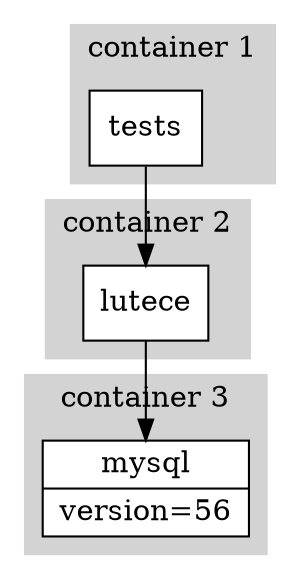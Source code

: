 digraph Config {
  node [shape="record",style="filled",fillcolor="white"];
  subgraph cluster_1 {
    label="container 1";
    style="filled";
    color="lightgrey";
    tests_0 [label="tests"];
  }
  subgraph cluster_2 {
    label="container 2";
    style="filled";
    color="lightgrey";
    lutece_0 [label="lutece"];
  }
  subgraph cluster_3 {
    label="container 3";
    style="filled";
    color="lightgrey";
    mysql_0 [label="{mysql|version=56}"];
  }
  tests_0 -> lutece_0;
  lutece_0 -> mysql_0;
}
